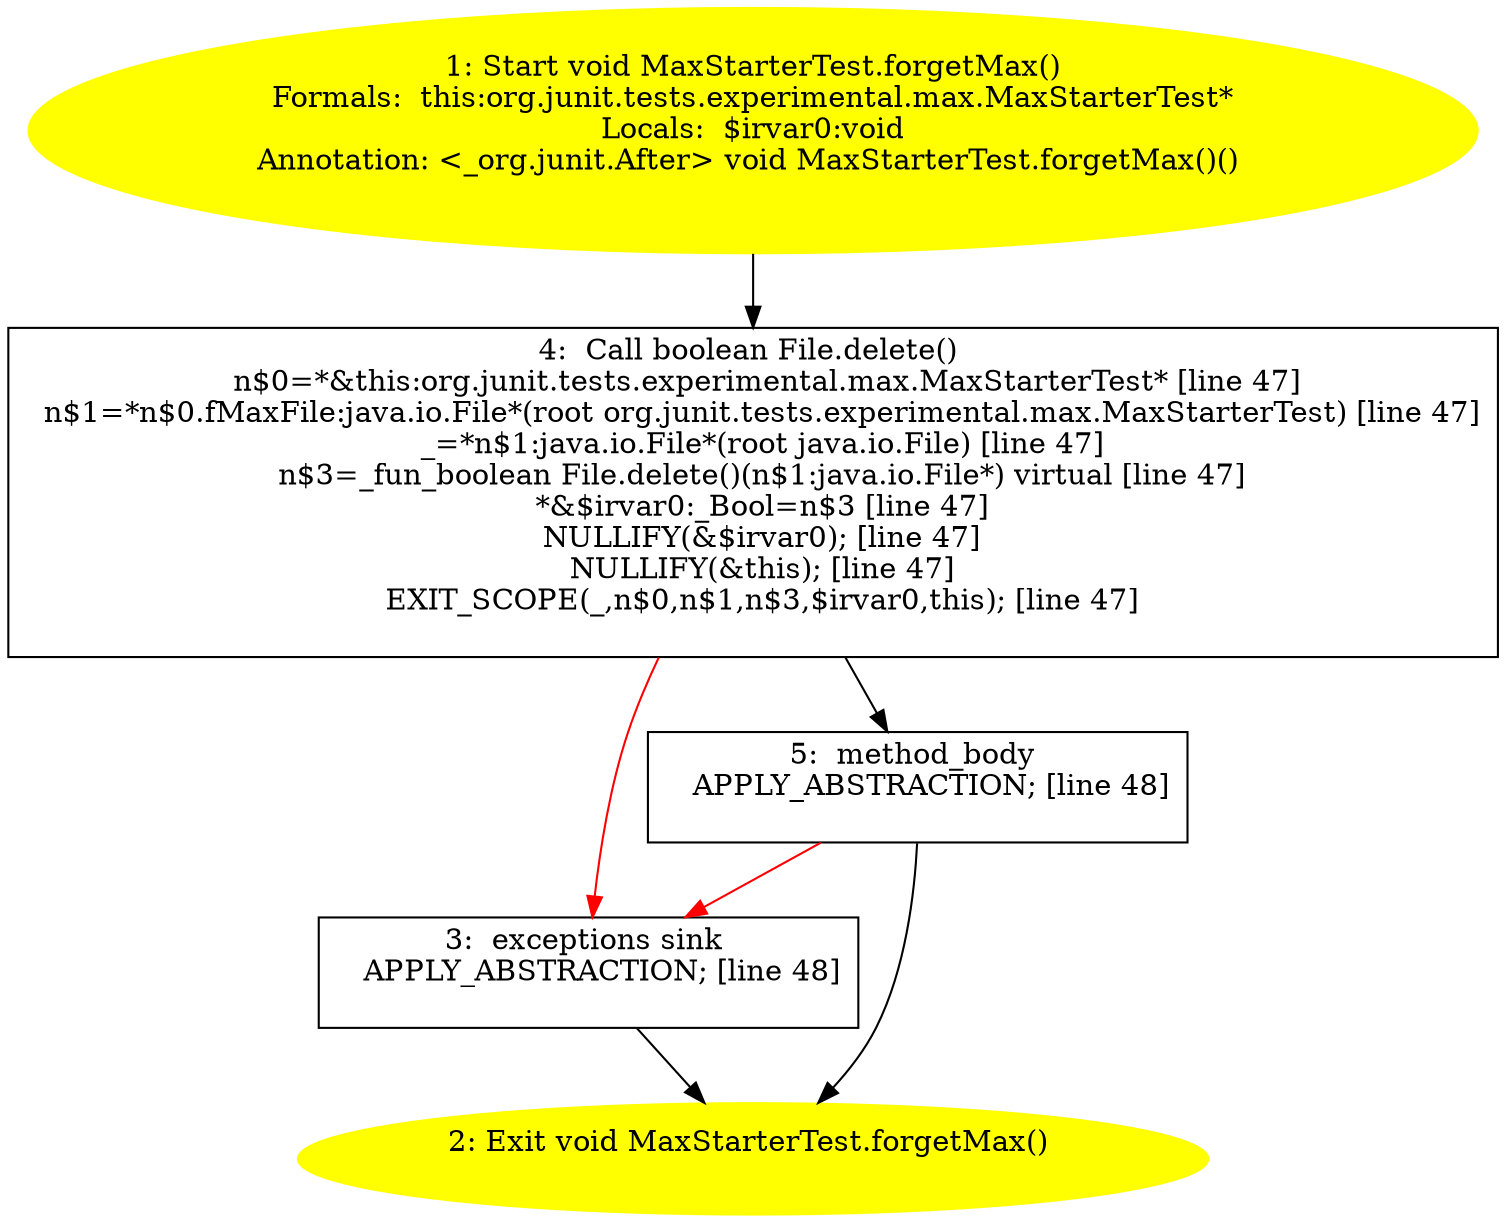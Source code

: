 /* @generated */
digraph cfg {
"org.junit.tests.experimental.max.MaxStarterTest.forgetMax():void.09fb7b0fe3d0c8a4fa4dd39174477bb5_1" [label="1: Start void MaxStarterTest.forgetMax()\nFormals:  this:org.junit.tests.experimental.max.MaxStarterTest*\nLocals:  $irvar0:void\nAnnotation: <_org.junit.After> void MaxStarterTest.forgetMax()() \n  " color=yellow style=filled]
	

	 "org.junit.tests.experimental.max.MaxStarterTest.forgetMax():void.09fb7b0fe3d0c8a4fa4dd39174477bb5_1" -> "org.junit.tests.experimental.max.MaxStarterTest.forgetMax():void.09fb7b0fe3d0c8a4fa4dd39174477bb5_4" ;
"org.junit.tests.experimental.max.MaxStarterTest.forgetMax():void.09fb7b0fe3d0c8a4fa4dd39174477bb5_2" [label="2: Exit void MaxStarterTest.forgetMax() \n  " color=yellow style=filled]
	

"org.junit.tests.experimental.max.MaxStarterTest.forgetMax():void.09fb7b0fe3d0c8a4fa4dd39174477bb5_3" [label="3:  exceptions sink \n   APPLY_ABSTRACTION; [line 48]\n " shape="box"]
	

	 "org.junit.tests.experimental.max.MaxStarterTest.forgetMax():void.09fb7b0fe3d0c8a4fa4dd39174477bb5_3" -> "org.junit.tests.experimental.max.MaxStarterTest.forgetMax():void.09fb7b0fe3d0c8a4fa4dd39174477bb5_2" ;
"org.junit.tests.experimental.max.MaxStarterTest.forgetMax():void.09fb7b0fe3d0c8a4fa4dd39174477bb5_4" [label="4:  Call boolean File.delete() \n   n$0=*&this:org.junit.tests.experimental.max.MaxStarterTest* [line 47]\n  n$1=*n$0.fMaxFile:java.io.File*(root org.junit.tests.experimental.max.MaxStarterTest) [line 47]\n  _=*n$1:java.io.File*(root java.io.File) [line 47]\n  n$3=_fun_boolean File.delete()(n$1:java.io.File*) virtual [line 47]\n  *&$irvar0:_Bool=n$3 [line 47]\n  NULLIFY(&$irvar0); [line 47]\n  NULLIFY(&this); [line 47]\n  EXIT_SCOPE(_,n$0,n$1,n$3,$irvar0,this); [line 47]\n " shape="box"]
	

	 "org.junit.tests.experimental.max.MaxStarterTest.forgetMax():void.09fb7b0fe3d0c8a4fa4dd39174477bb5_4" -> "org.junit.tests.experimental.max.MaxStarterTest.forgetMax():void.09fb7b0fe3d0c8a4fa4dd39174477bb5_5" ;
	 "org.junit.tests.experimental.max.MaxStarterTest.forgetMax():void.09fb7b0fe3d0c8a4fa4dd39174477bb5_4" -> "org.junit.tests.experimental.max.MaxStarterTest.forgetMax():void.09fb7b0fe3d0c8a4fa4dd39174477bb5_3" [color="red" ];
"org.junit.tests.experimental.max.MaxStarterTest.forgetMax():void.09fb7b0fe3d0c8a4fa4dd39174477bb5_5" [label="5:  method_body \n   APPLY_ABSTRACTION; [line 48]\n " shape="box"]
	

	 "org.junit.tests.experimental.max.MaxStarterTest.forgetMax():void.09fb7b0fe3d0c8a4fa4dd39174477bb5_5" -> "org.junit.tests.experimental.max.MaxStarterTest.forgetMax():void.09fb7b0fe3d0c8a4fa4dd39174477bb5_2" ;
	 "org.junit.tests.experimental.max.MaxStarterTest.forgetMax():void.09fb7b0fe3d0c8a4fa4dd39174477bb5_5" -> "org.junit.tests.experimental.max.MaxStarterTest.forgetMax():void.09fb7b0fe3d0c8a4fa4dd39174477bb5_3" [color="red" ];
}
